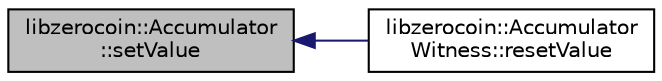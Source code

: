 digraph "libzerocoin::Accumulator::setValue"
{
  edge [fontname="Helvetica",fontsize="10",labelfontname="Helvetica",labelfontsize="10"];
  node [fontname="Helvetica",fontsize="10",shape=record];
  rankdir="LR";
  Node54 [label="libzerocoin::Accumulator\l::setValue",height=0.2,width=0.4,color="black", fillcolor="grey75", style="filled", fontcolor="black"];
  Node54 -> Node55 [dir="back",color="midnightblue",fontsize="10",style="solid",fontname="Helvetica"];
  Node55 [label="libzerocoin::Accumulator\lWitness::resetValue",height=0.2,width=0.4,color="black", fillcolor="white", style="filled",URL="$classlibzerocoin_1_1_accumulator_witness.html#a6edd0f05c65891cc10a58e5cd7eaf277"];
}
